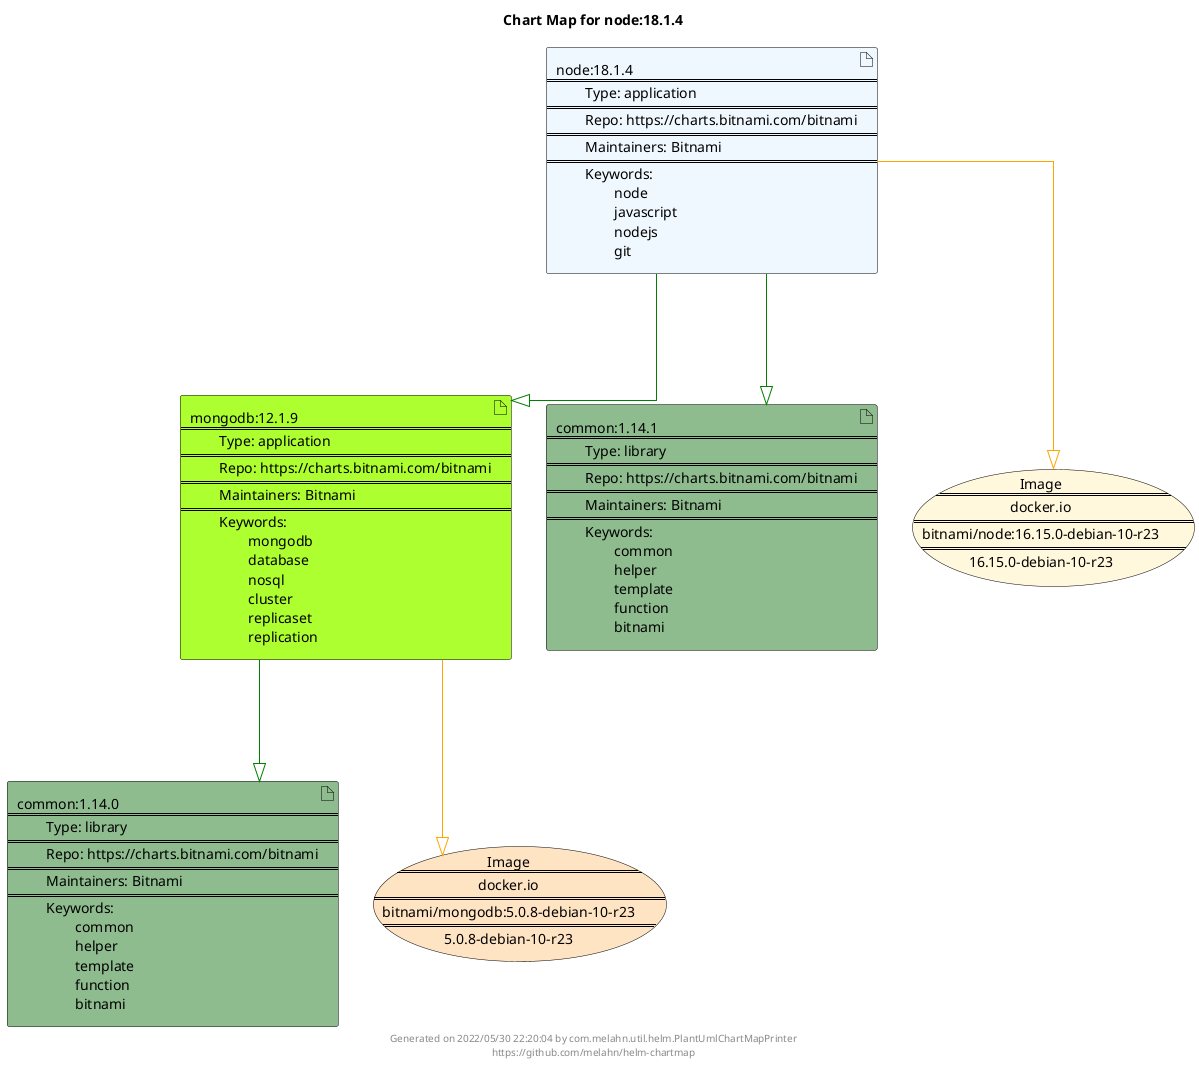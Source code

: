 @startuml
skinparam linetype ortho
skinparam backgroundColor white
skinparam usecaseBorderColor black
skinparam usecaseArrowColor LightSlateGray
skinparam artifactBorderColor black
skinparam artifactArrowColor LightSlateGray

title Chart Map for node:18.1.4

'There are 4 referenced Helm Charts
artifact "node:18.1.4\n====\n\tType: application\n====\n\tRepo: https://charts.bitnami.com/bitnami\n====\n\tMaintainers: Bitnami\n====\n\tKeywords: \n\t\tnode\n\t\tjavascript\n\t\tnodejs\n\t\tgit" as node_18_1_4 #AliceBlue
artifact "common:1.14.0\n====\n\tType: library\n====\n\tRepo: https://charts.bitnami.com/bitnami\n====\n\tMaintainers: Bitnami\n====\n\tKeywords: \n\t\tcommon\n\t\thelper\n\t\ttemplate\n\t\tfunction\n\t\tbitnami" as common_1_14_0 #DarkSeaGreen
artifact "mongodb:12.1.9\n====\n\tType: application\n====\n\tRepo: https://charts.bitnami.com/bitnami\n====\n\tMaintainers: Bitnami\n====\n\tKeywords: \n\t\tmongodb\n\t\tdatabase\n\t\tnosql\n\t\tcluster\n\t\treplicaset\n\t\treplication" as mongodb_12_1_9 #GreenYellow
artifact "common:1.14.1\n====\n\tType: library\n====\n\tRepo: https://charts.bitnami.com/bitnami\n====\n\tMaintainers: Bitnami\n====\n\tKeywords: \n\t\tcommon\n\t\thelper\n\t\ttemplate\n\t\tfunction\n\t\tbitnami" as common_1_14_1 #DarkSeaGreen

'There are 2 referenced Docker Images
usecase "Image\n====\ndocker.io\n====\nbitnami/mongodb:5.0.8-debian-10-r23\n====\n5.0.8-debian-10-r23" as docker_io_bitnami_mongodb_5_0_8_debian_10_r23 #Bisque
usecase "Image\n====\ndocker.io\n====\nbitnami/node:16.15.0-debian-10-r23\n====\n16.15.0-debian-10-r23" as docker_io_bitnami_node_16_15_0_debian_10_r23 #Cornsilk

'Chart Dependencies
node_18_1_4--[#green]-|>common_1_14_1
node_18_1_4--[#green]-|>mongodb_12_1_9
mongodb_12_1_9--[#green]-|>common_1_14_0
node_18_1_4--[#orange]-|>docker_io_bitnami_node_16_15_0_debian_10_r23
mongodb_12_1_9--[#orange]-|>docker_io_bitnami_mongodb_5_0_8_debian_10_r23

center footer Generated on 2022/05/30 22:20:04 by com.melahn.util.helm.PlantUmlChartMapPrinter\nhttps://github.com/melahn/helm-chartmap
@enduml
